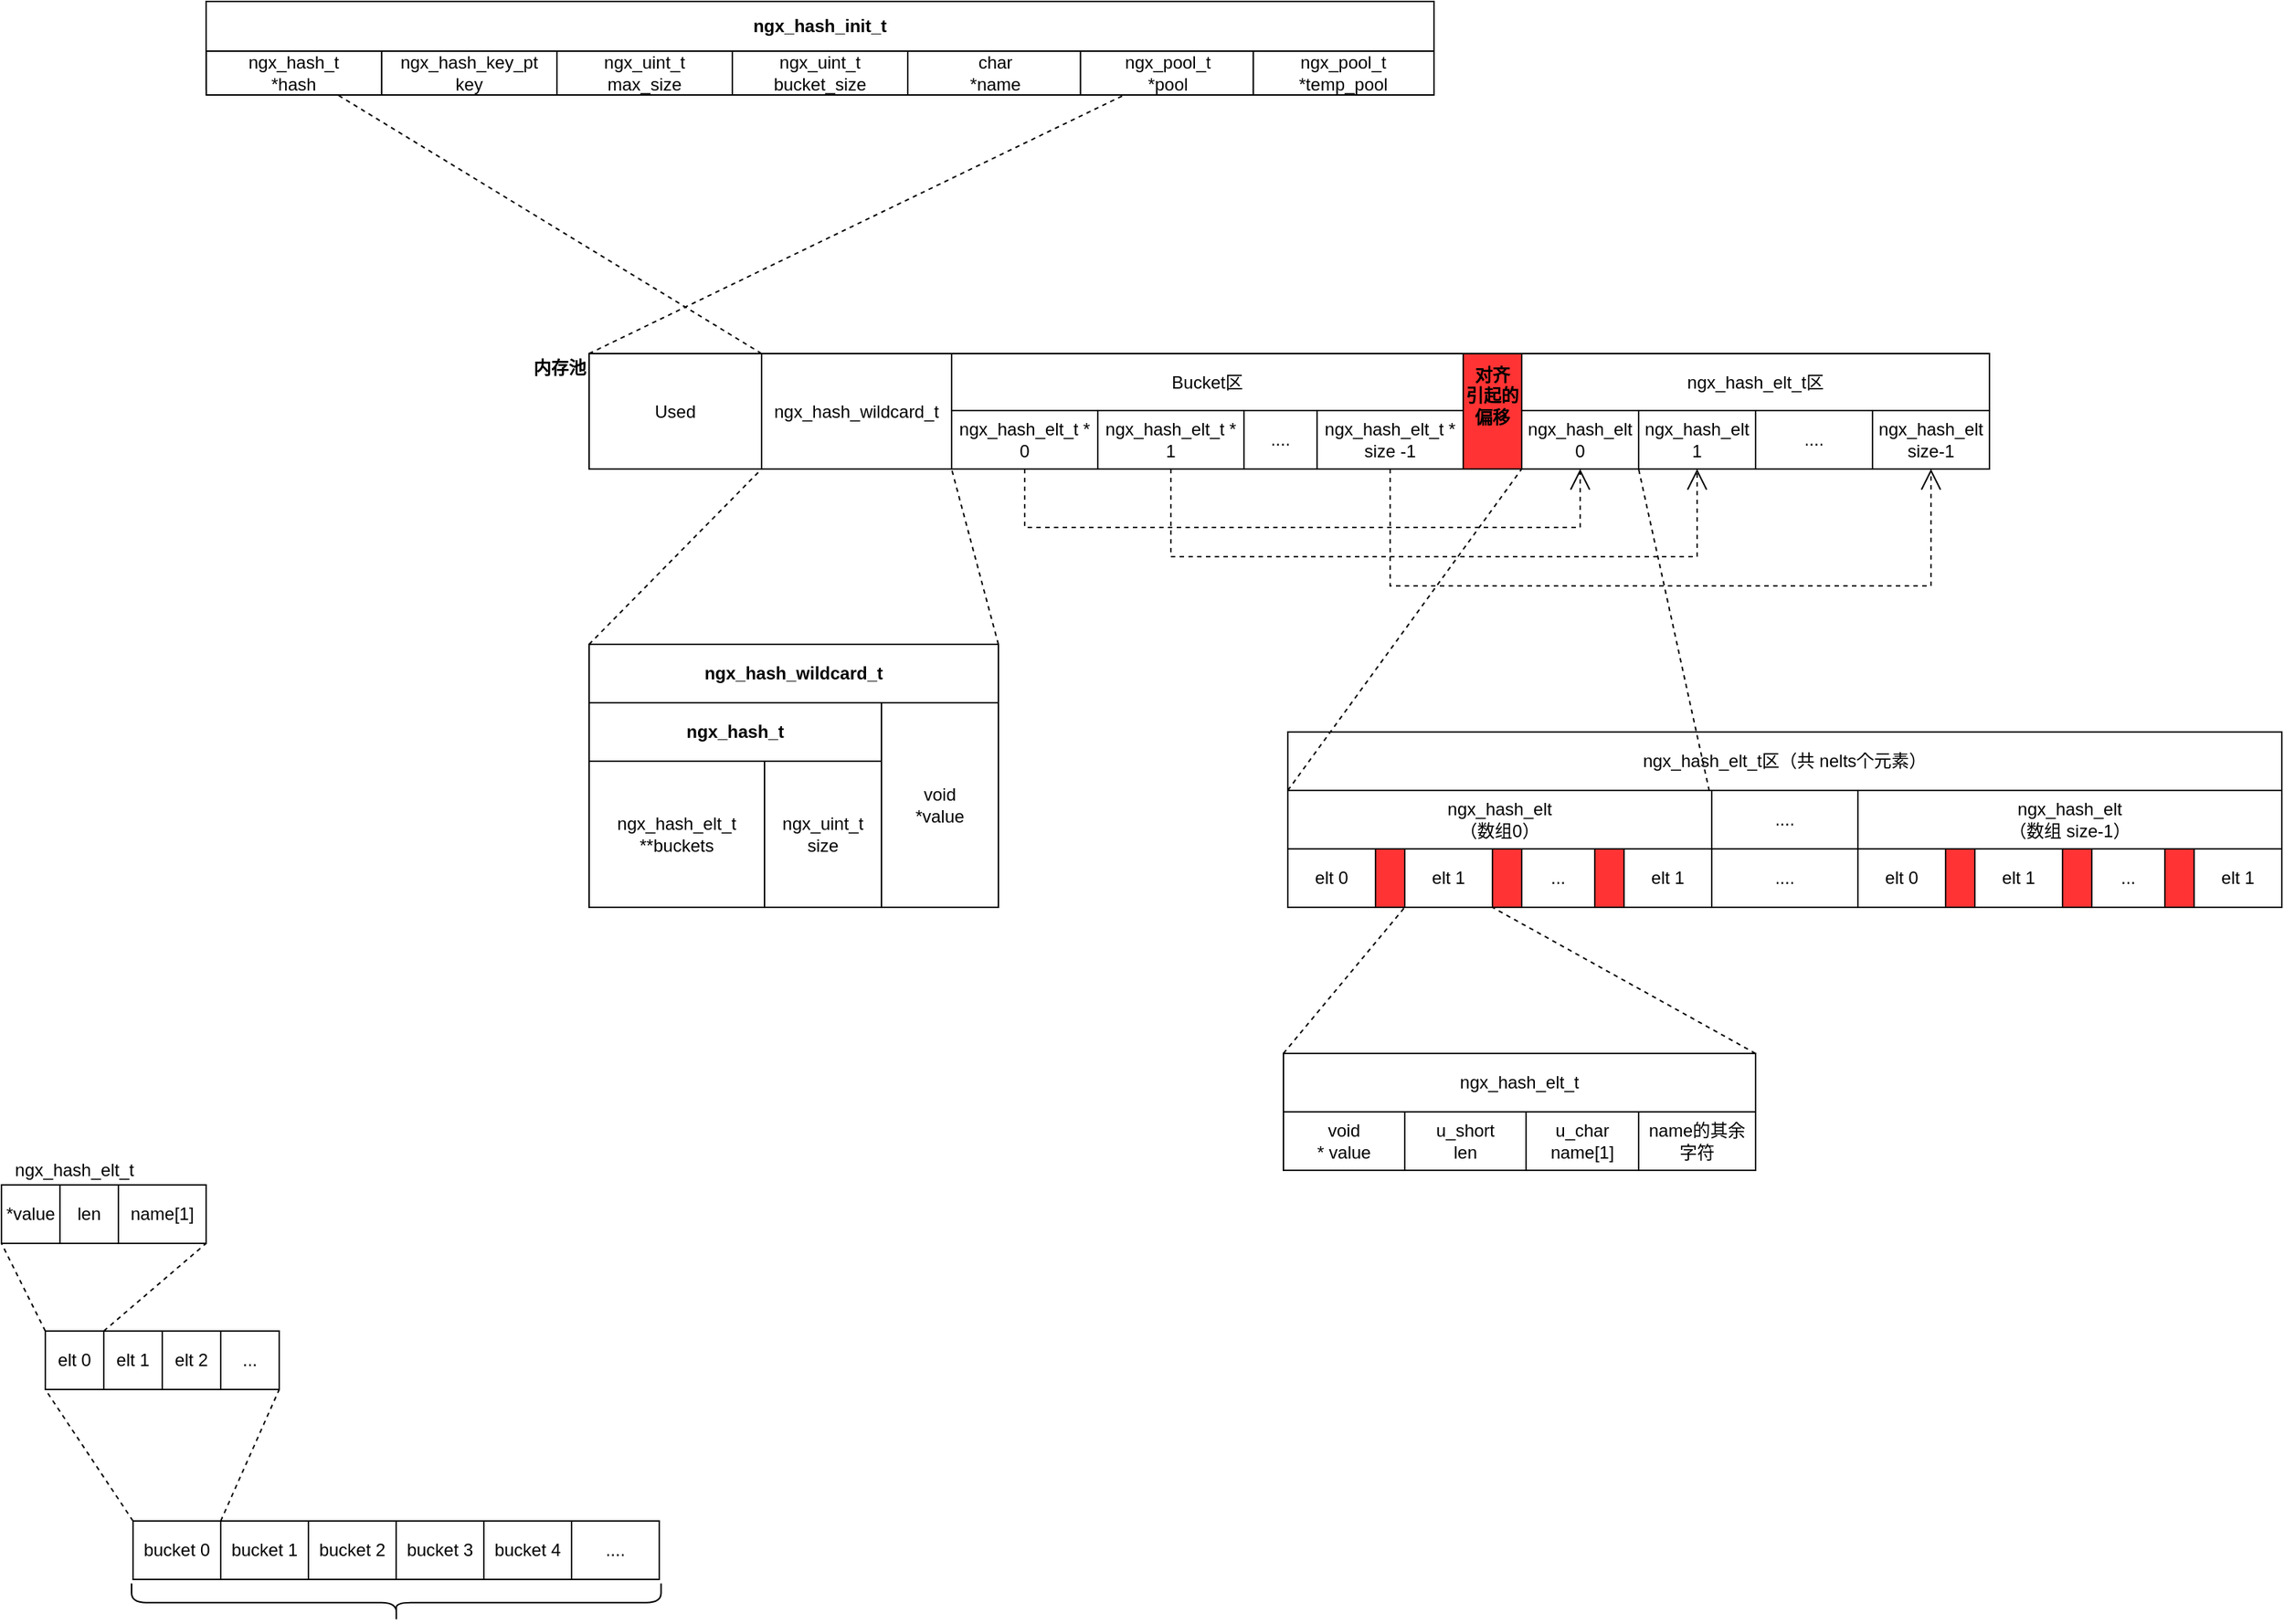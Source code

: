<mxfile version="12.4.8" type="github">
  <diagram id="PYBcWRIYP_JWarQOY-v8" name="ngx_hash">
    <mxGraphModel dx="1642" dy="1740" grid="1" gridSize="10" guides="1" tooltips="1" connect="1" arrows="1" fold="1" page="1" pageScale="1" pageWidth="827" pageHeight="1169" math="0" shadow="0">
      <root>
        <mxCell id="0"/>
        <mxCell id="1" parent="0"/>
        <mxCell id="IymGdgdyuC5TBlrSCNEB-5" value="" style="rounded=0;whiteSpace=wrap;html=1;" vertex="1" parent="1">
          <mxGeometry x="122" y="120" width="280" height="180" as="geometry"/>
        </mxCell>
        <mxCell id="GJd5LnFdF1x4W9C9UNJp-11" value="" style="rounded=0;whiteSpace=wrap;html=1;" parent="1" vertex="1">
          <mxGeometry x="122" y="160" width="200" height="140" as="geometry"/>
        </mxCell>
        <mxCell id="GJd5LnFdF1x4W9C9UNJp-2" value="ngx_hash_elt_t" style="text;html=1;strokeColor=none;fillColor=none;align=center;verticalAlign=middle;whiteSpace=wrap;rounded=0;" parent="1" vertex="1">
          <mxGeometry x="-280" y="470" width="100" height="20" as="geometry"/>
        </mxCell>
        <mxCell id="GJd5LnFdF1x4W9C9UNJp-3" value="*value" style="rounded=0;whiteSpace=wrap;html=1;" parent="1" vertex="1">
          <mxGeometry x="-280" y="490" width="40" height="40" as="geometry"/>
        </mxCell>
        <mxCell id="GJd5LnFdF1x4W9C9UNJp-4" value="len" style="rounded=0;whiteSpace=wrap;html=1;" parent="1" vertex="1">
          <mxGeometry x="-240" y="490" width="40" height="40" as="geometry"/>
        </mxCell>
        <mxCell id="GJd5LnFdF1x4W9C9UNJp-6" value="name[1]" style="rounded=0;whiteSpace=wrap;html=1;" parent="1" vertex="1">
          <mxGeometry x="-200" y="490" width="60" height="40" as="geometry"/>
        </mxCell>
        <mxCell id="GJd5LnFdF1x4W9C9UNJp-12" value="bucket 0" style="rounded=0;whiteSpace=wrap;html=1;" parent="1" vertex="1">
          <mxGeometry x="-190" y="720" width="60" height="40" as="geometry"/>
        </mxCell>
        <mxCell id="GJd5LnFdF1x4W9C9UNJp-13" value="bucket 1" style="rounded=0;whiteSpace=wrap;html=1;" parent="1" vertex="1">
          <mxGeometry x="-130" y="720" width="60" height="40" as="geometry"/>
        </mxCell>
        <mxCell id="GJd5LnFdF1x4W9C9UNJp-14" value="bucket 2" style="rounded=0;whiteSpace=wrap;html=1;" parent="1" vertex="1">
          <mxGeometry x="-70" y="720" width="60" height="40" as="geometry"/>
        </mxCell>
        <mxCell id="GJd5LnFdF1x4W9C9UNJp-15" value="...." style="rounded=0;whiteSpace=wrap;html=1;" parent="1" vertex="1">
          <mxGeometry x="110" y="720" width="60" height="40" as="geometry"/>
        </mxCell>
        <mxCell id="GJd5LnFdF1x4W9C9UNJp-16" value="bucket 3" style="rounded=0;whiteSpace=wrap;html=1;" parent="1" vertex="1">
          <mxGeometry x="-10" y="720" width="60" height="40" as="geometry"/>
        </mxCell>
        <mxCell id="GJd5LnFdF1x4W9C9UNJp-17" value="bucket 4" style="rounded=0;whiteSpace=wrap;html=1;" parent="1" vertex="1">
          <mxGeometry x="50" y="720" width="60" height="40" as="geometry"/>
        </mxCell>
        <mxCell id="GJd5LnFdF1x4W9C9UNJp-18" value="" style="shape=curlyBracket;whiteSpace=wrap;html=1;rounded=1;rotation=-90;" parent="1" vertex="1">
          <mxGeometry x="-23" y="594.75" width="26.25" height="362.25" as="geometry"/>
        </mxCell>
        <mxCell id="tx4UFpJdMEhodSHkLSr4-7" value="elt 0" style="rounded=0;whiteSpace=wrap;html=1;" parent="1" vertex="1">
          <mxGeometry x="-250" y="590" width="40" height="40" as="geometry"/>
        </mxCell>
        <mxCell id="tx4UFpJdMEhodSHkLSr4-8" value="elt 1" style="rounded=0;whiteSpace=wrap;html=1;" parent="1" vertex="1">
          <mxGeometry x="-210" y="590" width="40" height="40" as="geometry"/>
        </mxCell>
        <mxCell id="tx4UFpJdMEhodSHkLSr4-9" value="elt 2" style="rounded=0;whiteSpace=wrap;html=1;" parent="1" vertex="1">
          <mxGeometry x="-170" y="590" width="40" height="40" as="geometry"/>
        </mxCell>
        <mxCell id="tx4UFpJdMEhodSHkLSr4-11" value="..." style="rounded=0;whiteSpace=wrap;html=1;" parent="1" vertex="1">
          <mxGeometry x="-130" y="590" width="40" height="40" as="geometry"/>
        </mxCell>
        <mxCell id="tx4UFpJdMEhodSHkLSr4-13" value="" style="endArrow=none;dashed=1;html=1;exitX=0;exitY=0;exitDx=0;exitDy=0;entryX=0;entryY=1;entryDx=0;entryDy=0;" parent="1" source="GJd5LnFdF1x4W9C9UNJp-12" target="tx4UFpJdMEhodSHkLSr4-7" edge="1">
          <mxGeometry width="50" height="50" relative="1" as="geometry">
            <mxPoint x="-150" y="710" as="sourcePoint"/>
            <mxPoint x="-100" y="660" as="targetPoint"/>
          </mxGeometry>
        </mxCell>
        <mxCell id="tx4UFpJdMEhodSHkLSr4-14" value="" style="endArrow=none;dashed=1;html=1;exitX=0;exitY=0;exitDx=0;exitDy=0;entryX=0;entryY=1;entryDx=0;entryDy=0;" parent="1" source="GJd5LnFdF1x4W9C9UNJp-13" edge="1">
          <mxGeometry width="50" height="50" relative="1" as="geometry">
            <mxPoint x="-180" y="730" as="sourcePoint"/>
            <mxPoint x="-90" y="630" as="targetPoint"/>
          </mxGeometry>
        </mxCell>
        <mxCell id="tx4UFpJdMEhodSHkLSr4-15" value="" style="endArrow=none;dashed=1;html=1;exitX=0;exitY=0;exitDx=0;exitDy=0;entryX=0;entryY=1;entryDx=0;entryDy=0;" parent="1" source="tx4UFpJdMEhodSHkLSr4-7" target="GJd5LnFdF1x4W9C9UNJp-3" edge="1">
          <mxGeometry width="50" height="50" relative="1" as="geometry">
            <mxPoint x="-240" y="640" as="sourcePoint"/>
            <mxPoint x="-300" y="550" as="targetPoint"/>
          </mxGeometry>
        </mxCell>
        <mxCell id="tx4UFpJdMEhodSHkLSr4-18" value="" style="endArrow=none;dashed=1;html=1;exitX=1;exitY=0;exitDx=0;exitDy=0;entryX=1;entryY=1;entryDx=0;entryDy=0;" parent="1" source="tx4UFpJdMEhodSHkLSr4-7" target="GJd5LnFdF1x4W9C9UNJp-6" edge="1">
          <mxGeometry width="50" height="50" relative="1" as="geometry">
            <mxPoint x="-240" y="600" as="sourcePoint"/>
            <mxPoint x="-270" y="540" as="targetPoint"/>
          </mxGeometry>
        </mxCell>
        <mxCell id="n5V-XG2XSndLqi8VTAbY-1" value="" style="rounded=0;whiteSpace=wrap;html=1;" parent="1" vertex="1">
          <mxGeometry x="-140" y="-320" width="840" height="60" as="geometry"/>
        </mxCell>
        <mxCell id="n5V-XG2XSndLqi8VTAbY-3" value="ngx_hash_t&lt;br&gt;*hash" style="rounded=0;whiteSpace=wrap;html=1;" parent="1" vertex="1">
          <mxGeometry x="-139.87" y="-286" width="120" height="30" as="geometry"/>
        </mxCell>
        <mxCell id="n5V-XG2XSndLqi8VTAbY-4" value="ngx_hash_key_pt&lt;br&gt;key" style="rounded=0;whiteSpace=wrap;html=1;" parent="1" vertex="1">
          <mxGeometry x="-19.87" y="-286" width="120" height="30" as="geometry"/>
        </mxCell>
        <mxCell id="n5V-XG2XSndLqi8VTAbY-5" value="ngx_uint_t&lt;br&gt;max_size" style="rounded=0;whiteSpace=wrap;html=1;" parent="1" vertex="1">
          <mxGeometry x="100" y="-286" width="120" height="30" as="geometry"/>
        </mxCell>
        <mxCell id="n5V-XG2XSndLqi8VTAbY-6" value="ngx_uint_t&lt;br&gt;bucket_size" style="rounded=0;whiteSpace=wrap;html=1;" parent="1" vertex="1">
          <mxGeometry x="220" y="-286" width="120" height="30" as="geometry"/>
        </mxCell>
        <mxCell id="n5V-XG2XSndLqi8VTAbY-7" value="char&lt;br&gt;*name" style="rounded=0;whiteSpace=wrap;html=1;" parent="1" vertex="1">
          <mxGeometry x="340" y="-286" width="120" height="30" as="geometry"/>
        </mxCell>
        <mxCell id="n5V-XG2XSndLqi8VTAbY-8" value="ngx_pool_t&lt;br&gt;*pool" style="rounded=0;whiteSpace=wrap;html=1;" parent="1" vertex="1">
          <mxGeometry x="458.18" y="-286" width="120" height="30" as="geometry"/>
        </mxCell>
        <mxCell id="n5V-XG2XSndLqi8VTAbY-9" value="ngx_pool_t&lt;br&gt;*temp_pool" style="rounded=0;whiteSpace=wrap;html=1;" parent="1" vertex="1">
          <mxGeometry x="576.36" y="-286" width="123.64" height="30" as="geometry"/>
        </mxCell>
        <mxCell id="n5V-XG2XSndLqi8VTAbY-10" value="" style="rounded=0;whiteSpace=wrap;html=1;" parent="1" vertex="1">
          <mxGeometry x="122" y="-79" width="598" height="79" as="geometry"/>
        </mxCell>
        <mxCell id="IymGdgdyuC5TBlrSCNEB-1" value="&lt;b&gt;内存池&lt;/b&gt;" style="text;html=1;strokeColor=none;fillColor=none;align=center;verticalAlign=middle;whiteSpace=wrap;rounded=0;" vertex="1" parent="1">
          <mxGeometry x="82" y="-79" width="40" height="20" as="geometry"/>
        </mxCell>
        <mxCell id="IymGdgdyuC5TBlrSCNEB-3" value="Used" style="rounded=0;whiteSpace=wrap;html=1;" vertex="1" parent="1">
          <mxGeometry x="122" y="-79" width="118" height="79" as="geometry"/>
        </mxCell>
        <mxCell id="IymGdgdyuC5TBlrSCNEB-4" value="&lt;p&gt;&lt;span style=&quot;white-space: pre ; background-color: rgb(255 , 255 , 255)&quot;&gt;ngx_hash_wildcard_t&lt;/span&gt;&lt;/p&gt;" style="rounded=0;whiteSpace=wrap;html=1;" vertex="1" parent="1">
          <mxGeometry x="240" y="-79" width="130" height="79" as="geometry"/>
        </mxCell>
        <mxCell id="IymGdgdyuC5TBlrSCNEB-9" value="&lt;b style=&quot;white-space: normal&quot;&gt;ngx_hash_wildcard_t&lt;/b&gt;" style="rounded=0;whiteSpace=wrap;html=1;" vertex="1" parent="1">
          <mxGeometry x="122" y="120" width="280" height="40" as="geometry"/>
        </mxCell>
        <mxCell id="IymGdgdyuC5TBlrSCNEB-10" value="&lt;b style=&quot;white-space: normal&quot;&gt;ngx_hash_t&lt;/b&gt;" style="rounded=0;whiteSpace=wrap;html=1;" vertex="1" parent="1">
          <mxGeometry x="122" y="160" width="200" height="40" as="geometry"/>
        </mxCell>
        <mxCell id="IymGdgdyuC5TBlrSCNEB-11" value="&lt;span style=&quot;white-space: normal&quot;&gt;ngx_hash_elt_t&lt;/span&gt;&lt;br style=&quot;white-space: normal&quot;&gt;&lt;span style=&quot;white-space: normal&quot;&gt;**buckets&lt;/span&gt;" style="rounded=0;whiteSpace=wrap;html=1;" vertex="1" parent="1">
          <mxGeometry x="122" y="200" width="120" height="100" as="geometry"/>
        </mxCell>
        <mxCell id="IymGdgdyuC5TBlrSCNEB-12" value="&lt;span style=&quot;white-space: normal&quot;&gt;ngx_uint_t&lt;/span&gt;&lt;br style=&quot;white-space: normal&quot;&gt;&lt;span style=&quot;white-space: normal&quot;&gt;size&lt;/span&gt;" style="rounded=0;whiteSpace=wrap;html=1;" vertex="1" parent="1">
          <mxGeometry x="242" y="200" width="80" height="100" as="geometry"/>
        </mxCell>
        <mxCell id="IymGdgdyuC5TBlrSCNEB-13" value="void&lt;br&gt;*value" style="rounded=0;whiteSpace=wrap;html=1;" vertex="1" parent="1">
          <mxGeometry x="322" y="160" width="80" height="140" as="geometry"/>
        </mxCell>
        <mxCell id="IymGdgdyuC5TBlrSCNEB-14" value="" style="endArrow=none;dashed=1;html=1;entryX=0;entryY=1;entryDx=0;entryDy=0;exitX=0;exitY=0;exitDx=0;exitDy=0;" edge="1" parent="1" source="IymGdgdyuC5TBlrSCNEB-9" target="IymGdgdyuC5TBlrSCNEB-4">
          <mxGeometry width="50" height="50" relative="1" as="geometry">
            <mxPoint x="230" y="160" as="sourcePoint"/>
            <mxPoint x="280" y="110" as="targetPoint"/>
          </mxGeometry>
        </mxCell>
        <mxCell id="IymGdgdyuC5TBlrSCNEB-17" value="&lt;b style=&quot;white-space: normal&quot;&gt;ngx_hash_init_t&lt;/b&gt;" style="rounded=0;whiteSpace=wrap;html=1;" vertex="1" parent="1">
          <mxGeometry x="-140" y="-320" width="840" height="34" as="geometry"/>
        </mxCell>
        <mxCell id="IymGdgdyuC5TBlrSCNEB-20" value="" style="endArrow=none;dashed=1;html=1;entryX=0.25;entryY=1;entryDx=0;entryDy=0;exitX=0;exitY=0;exitDx=0;exitDy=0;" edge="1" parent="1" source="IymGdgdyuC5TBlrSCNEB-3" target="n5V-XG2XSndLqi8VTAbY-8">
          <mxGeometry width="50" height="50" relative="1" as="geometry">
            <mxPoint x="210" y="-170" as="sourcePoint"/>
            <mxPoint x="260" y="-220" as="targetPoint"/>
          </mxGeometry>
        </mxCell>
        <mxCell id="IymGdgdyuC5TBlrSCNEB-21" value="" style="endArrow=none;dashed=1;html=1;entryX=0.75;entryY=1;entryDx=0;entryDy=0;exitX=0;exitY=0;exitDx=0;exitDy=0;" edge="1" parent="1" source="IymGdgdyuC5TBlrSCNEB-4" target="n5V-XG2XSndLqi8VTAbY-3">
          <mxGeometry width="50" height="50" relative="1" as="geometry">
            <mxPoint x="-20" y="-140" as="sourcePoint"/>
            <mxPoint x="30" y="-190" as="targetPoint"/>
          </mxGeometry>
        </mxCell>
        <mxCell id="IymGdgdyuC5TBlrSCNEB-23" value="" style="endArrow=none;dashed=1;html=1;entryX=1;entryY=1;entryDx=0;entryDy=0;exitX=1;exitY=0;exitDx=0;exitDy=0;" edge="1" parent="1" source="IymGdgdyuC5TBlrSCNEB-9" target="IymGdgdyuC5TBlrSCNEB-4">
          <mxGeometry width="50" height="50" relative="1" as="geometry">
            <mxPoint x="250.0" y="210" as="sourcePoint"/>
            <mxPoint x="250" y="10" as="targetPoint"/>
          </mxGeometry>
        </mxCell>
        <mxCell id="IymGdgdyuC5TBlrSCNEB-24" value="&lt;p&gt;&lt;br&gt;&lt;/p&gt;" style="rounded=0;whiteSpace=wrap;html=1;" vertex="1" parent="1">
          <mxGeometry x="370" y="-79" width="710" height="79" as="geometry"/>
        </mxCell>
        <mxCell id="IymGdgdyuC5TBlrSCNEB-25" value="Bucket区" style="rounded=0;whiteSpace=wrap;html=1;" vertex="1" parent="1">
          <mxGeometry x="370" y="-79" width="350" height="39" as="geometry"/>
        </mxCell>
        <mxCell id="IymGdgdyuC5TBlrSCNEB-26" value="ngx_hash_elt_t *&lt;br&gt;0" style="rounded=0;whiteSpace=wrap;html=1;" vertex="1" parent="1">
          <mxGeometry x="370" y="-40" width="100" height="40" as="geometry"/>
        </mxCell>
        <mxCell id="IymGdgdyuC5TBlrSCNEB-27" value="ngx_hash_elt_t *&lt;br&gt;1" style="rounded=0;whiteSpace=wrap;html=1;" vertex="1" parent="1">
          <mxGeometry x="470" y="-40" width="100" height="40" as="geometry"/>
        </mxCell>
        <mxCell id="IymGdgdyuC5TBlrSCNEB-28" value="ngx_hash_elt_t *&lt;br&gt;size -1" style="rounded=0;whiteSpace=wrap;html=1;" vertex="1" parent="1">
          <mxGeometry x="620" y="-40" width="100" height="40" as="geometry"/>
        </mxCell>
        <mxCell id="IymGdgdyuC5TBlrSCNEB-29" value="...." style="rounded=0;whiteSpace=wrap;html=1;" vertex="1" parent="1">
          <mxGeometry x="570" y="-40" width="50" height="40" as="geometry"/>
        </mxCell>
        <mxCell id="IymGdgdyuC5TBlrSCNEB-30" value="" style="rounded=0;whiteSpace=wrap;html=1;fillColor=#FF3333;" vertex="1" parent="1">
          <mxGeometry x="720" y="-79" width="40" height="79" as="geometry"/>
        </mxCell>
        <mxCell id="IymGdgdyuC5TBlrSCNEB-31" value="&lt;b&gt;对齐&lt;br&gt;引起的&lt;br&gt;偏移&lt;/b&gt;" style="text;html=1;strokeColor=none;fillColor=none;align=center;verticalAlign=middle;whiteSpace=wrap;rounded=0;" vertex="1" parent="1">
          <mxGeometry x="695" y="-60" width="90" height="20" as="geometry"/>
        </mxCell>
        <mxCell id="IymGdgdyuC5TBlrSCNEB-34" value="ngx_hash_elt_t区" style="rounded=0;whiteSpace=wrap;html=1;" vertex="1" parent="1">
          <mxGeometry x="760" y="-79" width="320" height="39" as="geometry"/>
        </mxCell>
        <mxCell id="IymGdgdyuC5TBlrSCNEB-35" value="ngx_hash_elt&lt;br&gt;0" style="rounded=0;whiteSpace=wrap;html=1;" vertex="1" parent="1">
          <mxGeometry x="760" y="-40" width="80" height="40" as="geometry"/>
        </mxCell>
        <mxCell id="IymGdgdyuC5TBlrSCNEB-37" value="ngx_hash_elt&lt;br&gt;1" style="rounded=0;whiteSpace=wrap;html=1;" vertex="1" parent="1">
          <mxGeometry x="840" y="-40" width="80" height="40" as="geometry"/>
        </mxCell>
        <mxCell id="IymGdgdyuC5TBlrSCNEB-38" value="...." style="rounded=0;whiteSpace=wrap;html=1;" vertex="1" parent="1">
          <mxGeometry x="920" y="-40" width="80" height="40" as="geometry"/>
        </mxCell>
        <mxCell id="IymGdgdyuC5TBlrSCNEB-39" value="ngx_hash_elt&lt;br&gt;size-1" style="rounded=0;whiteSpace=wrap;html=1;" vertex="1" parent="1">
          <mxGeometry x="1000" y="-40" width="80" height="40" as="geometry"/>
        </mxCell>
        <mxCell id="IymGdgdyuC5TBlrSCNEB-42" value="" style="endArrow=open;endSize=12;dashed=1;html=1;exitX=0.5;exitY=1;exitDx=0;exitDy=0;rounded=0;entryX=0.5;entryY=1;entryDx=0;entryDy=0;" edge="1" parent="1" source="IymGdgdyuC5TBlrSCNEB-26" target="IymGdgdyuC5TBlrSCNEB-35">
          <mxGeometry width="160" relative="1" as="geometry">
            <mxPoint x="600" y="80" as="sourcePoint"/>
            <mxPoint x="780" y="20" as="targetPoint"/>
            <Array as="points">
              <mxPoint x="420" y="40"/>
              <mxPoint x="800" y="40"/>
            </Array>
          </mxGeometry>
        </mxCell>
        <mxCell id="IymGdgdyuC5TBlrSCNEB-43" value="" style="endArrow=open;endSize=12;dashed=1;html=1;exitX=0.5;exitY=1;exitDx=0;exitDy=0;rounded=0;entryX=0.5;entryY=1;entryDx=0;entryDy=0;" edge="1" parent="1" source="IymGdgdyuC5TBlrSCNEB-27" target="IymGdgdyuC5TBlrSCNEB-37">
          <mxGeometry width="160" relative="1" as="geometry">
            <mxPoint x="430" y="10" as="sourcePoint"/>
            <mxPoint x="810" y="10" as="targetPoint"/>
            <Array as="points">
              <mxPoint x="520" y="60"/>
              <mxPoint x="880" y="60"/>
            </Array>
          </mxGeometry>
        </mxCell>
        <mxCell id="IymGdgdyuC5TBlrSCNEB-44" value="" style="endArrow=open;endSize=12;dashed=1;html=1;exitX=0.5;exitY=1;exitDx=0;exitDy=0;rounded=0;entryX=0.5;entryY=1;entryDx=0;entryDy=0;" edge="1" parent="1" source="IymGdgdyuC5TBlrSCNEB-28" target="IymGdgdyuC5TBlrSCNEB-39">
          <mxGeometry width="160" relative="1" as="geometry">
            <mxPoint x="670" y="20" as="sourcePoint"/>
            <mxPoint x="1030" y="20" as="targetPoint"/>
            <Array as="points">
              <mxPoint x="670" y="80"/>
              <mxPoint x="1040" y="80"/>
            </Array>
          </mxGeometry>
        </mxCell>
        <mxCell id="IymGdgdyuC5TBlrSCNEB-47" value="" style="rounded=0;whiteSpace=wrap;html=1;fillColor=#FFFFFF;" vertex="1" parent="1">
          <mxGeometry x="600" y="180" width="680" height="120" as="geometry"/>
        </mxCell>
        <mxCell id="IymGdgdyuC5TBlrSCNEB-48" value="&lt;span style=&quot;white-space: normal&quot;&gt;ngx_hash_elt_t区（共 nelts个元素）&lt;/span&gt;" style="rounded=0;whiteSpace=wrap;html=1;fillColor=#FFFFFF;" vertex="1" parent="1">
          <mxGeometry x="600" y="180" width="680" height="40" as="geometry"/>
        </mxCell>
        <mxCell id="IymGdgdyuC5TBlrSCNEB-49" value="" style="rounded=0;whiteSpace=wrap;html=1;fillColor=#FFFFFF;" vertex="1" parent="1">
          <mxGeometry x="600" y="220" width="290" height="80" as="geometry"/>
        </mxCell>
        <mxCell id="IymGdgdyuC5TBlrSCNEB-50" value="&lt;span style=&quot;white-space: normal&quot;&gt;ngx_hash_elt&lt;/span&gt;&lt;br style=&quot;white-space: normal&quot;&gt;（数组0）" style="rounded=0;whiteSpace=wrap;html=1;fillColor=#FFFFFF;" vertex="1" parent="1">
          <mxGeometry x="600" y="220" width="290" height="40" as="geometry"/>
        </mxCell>
        <mxCell id="IymGdgdyuC5TBlrSCNEB-51" value="" style="rounded=0;whiteSpace=wrap;html=1;fillColor=#FFFFFF;" vertex="1" parent="1">
          <mxGeometry x="597" y="400" width="323" height="80" as="geometry"/>
        </mxCell>
        <mxCell id="IymGdgdyuC5TBlrSCNEB-52" value="elt 0" style="rounded=0;whiteSpace=wrap;html=1;fillColor=#FFFFFF;" vertex="1" parent="1">
          <mxGeometry x="600" y="260" width="60" height="40" as="geometry"/>
        </mxCell>
        <mxCell id="IymGdgdyuC5TBlrSCNEB-53" value="elt 1" style="rounded=0;whiteSpace=wrap;html=1;fillColor=#FFFFFF;" vertex="1" parent="1">
          <mxGeometry x="680" y="260" width="60" height="40" as="geometry"/>
        </mxCell>
        <mxCell id="IymGdgdyuC5TBlrSCNEB-54" value="..." style="rounded=0;whiteSpace=wrap;html=1;fillColor=#FFFFFF;" vertex="1" parent="1">
          <mxGeometry x="760" y="260" width="50" height="40" as="geometry"/>
        </mxCell>
        <mxCell id="IymGdgdyuC5TBlrSCNEB-55" value="elt 1" style="rounded=0;whiteSpace=wrap;html=1;fillColor=#FFFFFF;" vertex="1" parent="1">
          <mxGeometry x="830" y="260" width="60" height="40" as="geometry"/>
        </mxCell>
        <mxCell id="IymGdgdyuC5TBlrSCNEB-56" value="&lt;span style=&quot;white-space: normal&quot;&gt;ngx_hash_elt_t&lt;/span&gt;" style="rounded=0;whiteSpace=wrap;html=1;fillColor=#FFFFFF;" vertex="1" parent="1">
          <mxGeometry x="597" y="400" width="323" height="40" as="geometry"/>
        </mxCell>
        <mxCell id="IymGdgdyuC5TBlrSCNEB-57" value="void&lt;br&gt;* value" style="rounded=0;whiteSpace=wrap;html=1;fillColor=#FFFFFF;" vertex="1" parent="1">
          <mxGeometry x="597" y="440" width="83" height="40" as="geometry"/>
        </mxCell>
        <mxCell id="IymGdgdyuC5TBlrSCNEB-58" value="u_short&lt;br&gt;len" style="rounded=0;whiteSpace=wrap;html=1;fillColor=#FFFFFF;" vertex="1" parent="1">
          <mxGeometry x="680" y="440" width="83" height="40" as="geometry"/>
        </mxCell>
        <mxCell id="IymGdgdyuC5TBlrSCNEB-59" value="u_char&lt;br&gt;name[1]" style="rounded=0;whiteSpace=wrap;html=1;fillColor=#FFFFFF;" vertex="1" parent="1">
          <mxGeometry x="763" y="440" width="77" height="40" as="geometry"/>
        </mxCell>
        <mxCell id="IymGdgdyuC5TBlrSCNEB-60" value="name的其余字符" style="rounded=0;whiteSpace=wrap;html=1;fillColor=#FFFFFF;" vertex="1" parent="1">
          <mxGeometry x="840" y="440" width="80" height="40" as="geometry"/>
        </mxCell>
        <mxCell id="IymGdgdyuC5TBlrSCNEB-63" value="" style="rounded=0;whiteSpace=wrap;html=1;fillColor=#FF3333;" vertex="1" parent="1">
          <mxGeometry x="660" y="260" width="20" height="40" as="geometry"/>
        </mxCell>
        <mxCell id="IymGdgdyuC5TBlrSCNEB-64" value="" style="rounded=0;whiteSpace=wrap;html=1;fillColor=#FF3333;" vertex="1" parent="1">
          <mxGeometry x="740" y="260" width="20" height="40" as="geometry"/>
        </mxCell>
        <mxCell id="IymGdgdyuC5TBlrSCNEB-65" value="" style="rounded=0;whiteSpace=wrap;html=1;fillColor=#FF3333;" vertex="1" parent="1">
          <mxGeometry x="810" y="260" width="20" height="40" as="geometry"/>
        </mxCell>
        <mxCell id="IymGdgdyuC5TBlrSCNEB-66" value="" style="endArrow=none;dashed=1;html=1;entryX=1;entryY=1;entryDx=0;entryDy=0;exitX=0;exitY=0;exitDx=0;exitDy=0;" edge="1" parent="1" source="IymGdgdyuC5TBlrSCNEB-56" target="IymGdgdyuC5TBlrSCNEB-63">
          <mxGeometry width="50" height="50" relative="1" as="geometry">
            <mxPoint x="610" y="350" as="sourcePoint"/>
            <mxPoint x="660" y="300" as="targetPoint"/>
          </mxGeometry>
        </mxCell>
        <mxCell id="IymGdgdyuC5TBlrSCNEB-67" value="" style="endArrow=none;dashed=1;html=1;entryX=1;entryY=1;entryDx=0;entryDy=0;exitX=1;exitY=0;exitDx=0;exitDy=0;" edge="1" parent="1" source="IymGdgdyuC5TBlrSCNEB-56" target="IymGdgdyuC5TBlrSCNEB-53">
          <mxGeometry width="50" height="50" relative="1" as="geometry">
            <mxPoint x="740" y="400" as="sourcePoint"/>
            <mxPoint x="790" y="350" as="targetPoint"/>
          </mxGeometry>
        </mxCell>
        <mxCell id="IymGdgdyuC5TBlrSCNEB-68" value="&lt;span style=&quot;white-space: normal&quot;&gt;ngx_hash_elt&lt;/span&gt;&lt;br style=&quot;white-space: normal&quot;&gt;（数组 size-1）" style="rounded=0;whiteSpace=wrap;html=1;fillColor=#FFFFFF;" vertex="1" parent="1">
          <mxGeometry x="990" y="220" width="290" height="40" as="geometry"/>
        </mxCell>
        <mxCell id="IymGdgdyuC5TBlrSCNEB-69" value="elt 0" style="rounded=0;whiteSpace=wrap;html=1;fillColor=#FFFFFF;" vertex="1" parent="1">
          <mxGeometry x="990" y="260" width="60" height="40" as="geometry"/>
        </mxCell>
        <mxCell id="IymGdgdyuC5TBlrSCNEB-70" value="elt 1" style="rounded=0;whiteSpace=wrap;html=1;fillColor=#FFFFFF;" vertex="1" parent="1">
          <mxGeometry x="1070" y="260" width="60" height="40" as="geometry"/>
        </mxCell>
        <mxCell id="IymGdgdyuC5TBlrSCNEB-71" value="..." style="rounded=0;whiteSpace=wrap;html=1;fillColor=#FFFFFF;" vertex="1" parent="1">
          <mxGeometry x="1150" y="260" width="50" height="40" as="geometry"/>
        </mxCell>
        <mxCell id="IymGdgdyuC5TBlrSCNEB-72" value="elt 1" style="rounded=0;whiteSpace=wrap;html=1;fillColor=#FFFFFF;" vertex="1" parent="1">
          <mxGeometry x="1220" y="260" width="60" height="40" as="geometry"/>
        </mxCell>
        <mxCell id="IymGdgdyuC5TBlrSCNEB-73" value="" style="rounded=0;whiteSpace=wrap;html=1;fillColor=#FF3333;" vertex="1" parent="1">
          <mxGeometry x="1050" y="260" width="20" height="40" as="geometry"/>
        </mxCell>
        <mxCell id="IymGdgdyuC5TBlrSCNEB-74" value="" style="rounded=0;whiteSpace=wrap;html=1;fillColor=#FF3333;" vertex="1" parent="1">
          <mxGeometry x="1130" y="260" width="20" height="40" as="geometry"/>
        </mxCell>
        <mxCell id="IymGdgdyuC5TBlrSCNEB-75" value="" style="rounded=0;whiteSpace=wrap;html=1;fillColor=#FF3333;" vertex="1" parent="1">
          <mxGeometry x="1200" y="260" width="20" height="40" as="geometry"/>
        </mxCell>
        <mxCell id="IymGdgdyuC5TBlrSCNEB-76" value="" style="rounded=0;whiteSpace=wrap;html=1;fillColor=#FFFFFF;" vertex="1" parent="1">
          <mxGeometry x="890" y="220" width="100" height="80" as="geometry"/>
        </mxCell>
        <mxCell id="IymGdgdyuC5TBlrSCNEB-77" value="...." style="rounded=0;whiteSpace=wrap;html=1;fillColor=#FFFFFF;" vertex="1" parent="1">
          <mxGeometry x="890" y="220" width="100" height="40" as="geometry"/>
        </mxCell>
        <mxCell id="IymGdgdyuC5TBlrSCNEB-78" value="...." style="rounded=0;whiteSpace=wrap;html=1;fillColor=#FFFFFF;" vertex="1" parent="1">
          <mxGeometry x="890" y="260" width="100" height="40" as="geometry"/>
        </mxCell>
        <mxCell id="IymGdgdyuC5TBlrSCNEB-79" value="" style="endArrow=none;dashed=1;html=1;entryX=0;entryY=1;entryDx=0;entryDy=0;exitX=0;exitY=1;exitDx=0;exitDy=0;" edge="1" parent="1" source="IymGdgdyuC5TBlrSCNEB-48" target="IymGdgdyuC5TBlrSCNEB-35">
          <mxGeometry width="50" height="50" relative="1" as="geometry">
            <mxPoint x="710" y="180" as="sourcePoint"/>
            <mxPoint x="760" y="130" as="targetPoint"/>
          </mxGeometry>
        </mxCell>
        <mxCell id="IymGdgdyuC5TBlrSCNEB-80" value="" style="endArrow=none;dashed=1;html=1;entryX=0;entryY=1;entryDx=0;entryDy=0;exitX=0.424;exitY=1.007;exitDx=0;exitDy=0;exitPerimeter=0;" edge="1" parent="1" source="IymGdgdyuC5TBlrSCNEB-48" target="IymGdgdyuC5TBlrSCNEB-37">
          <mxGeometry width="50" height="50" relative="1" as="geometry">
            <mxPoint x="870" y="170" as="sourcePoint"/>
            <mxPoint x="920" y="120" as="targetPoint"/>
          </mxGeometry>
        </mxCell>
      </root>
    </mxGraphModel>
  </diagram>
</mxfile>
